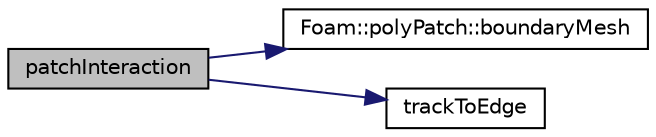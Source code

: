 digraph "patchInteraction"
{
  bgcolor="transparent";
  edge [fontname="Helvetica",fontsize="10",labelfontname="Helvetica",labelfontsize="10"];
  node [fontname="Helvetica",fontsize="10",shape=record];
  rankdir="LR";
  Node1077 [label="patchInteraction",height=0.2,width=0.4,color="black", fillcolor="grey75", style="filled", fontcolor="black"];
  Node1077 -> Node1078 [color="midnightblue",fontsize="10",style="solid",fontname="Helvetica"];
  Node1078 [label="Foam::polyPatch::boundaryMesh",height=0.2,width=0.4,color="black",URL="$a28633.html#a729e6b97bfa357ec46f60ff7f2e7779a",tooltip="Return boundaryMesh reference. "];
  Node1077 -> Node1079 [color="midnightblue",fontsize="10",style="solid",fontname="Helvetica"];
  Node1079 [label="trackToEdge",height=0.2,width=0.4,color="black",URL="$a24305.html#a692e604ae8e0c97a8922497b53f0238f",tooltip="Equivalent of trackToFace. "];
}
